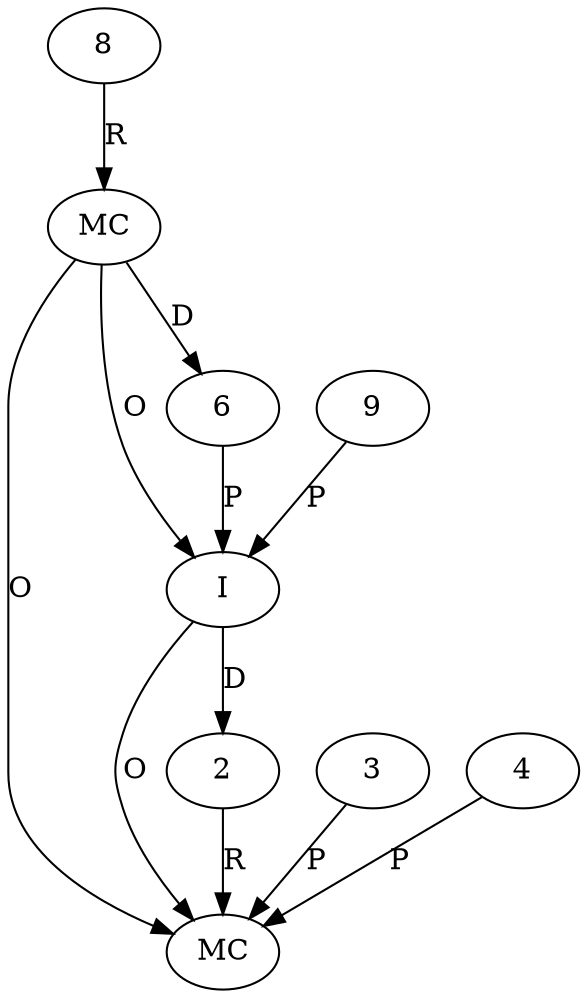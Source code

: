 digraph "AUG" {

  1 [ label="MC" s="assertCount()" t="XmlTester" l="60" ];
  2 [ t="XmlTester" n="xt" ];
  3 [ t="String" v="metatype:MetaData/OCD/@*" ];
  4 [ t="String" v="metatype:MetaData/OCD/@*" ];
  5 [ label="I" t="XmlTester" l="57" ];
  6 [ t="InputStream" n="dummy_" ];
  7 [ label="MC" s="openInputStream()" t="Resource" l="57" ];
  8 [ t="Resource" n="r" ];
  9 [ t="String" v="org.foo.extensions.v1" ];
  7 -> 1 [ label="O" ];
  4 -> 1 [ label="P" ];
  2 -> 1 [ label="R" ];
  3 -> 1 [ label="P" ];
  5 -> 1 [ label="O" ];
  5 -> 2 [ label="D" ];
  6 -> 5 [ label="P" ];
  9 -> 5 [ label="P" ];
  7 -> 5 [ label="O" ];
  7 -> 6 [ label="D" ];
  8 -> 7 [ label="R" ];
}
